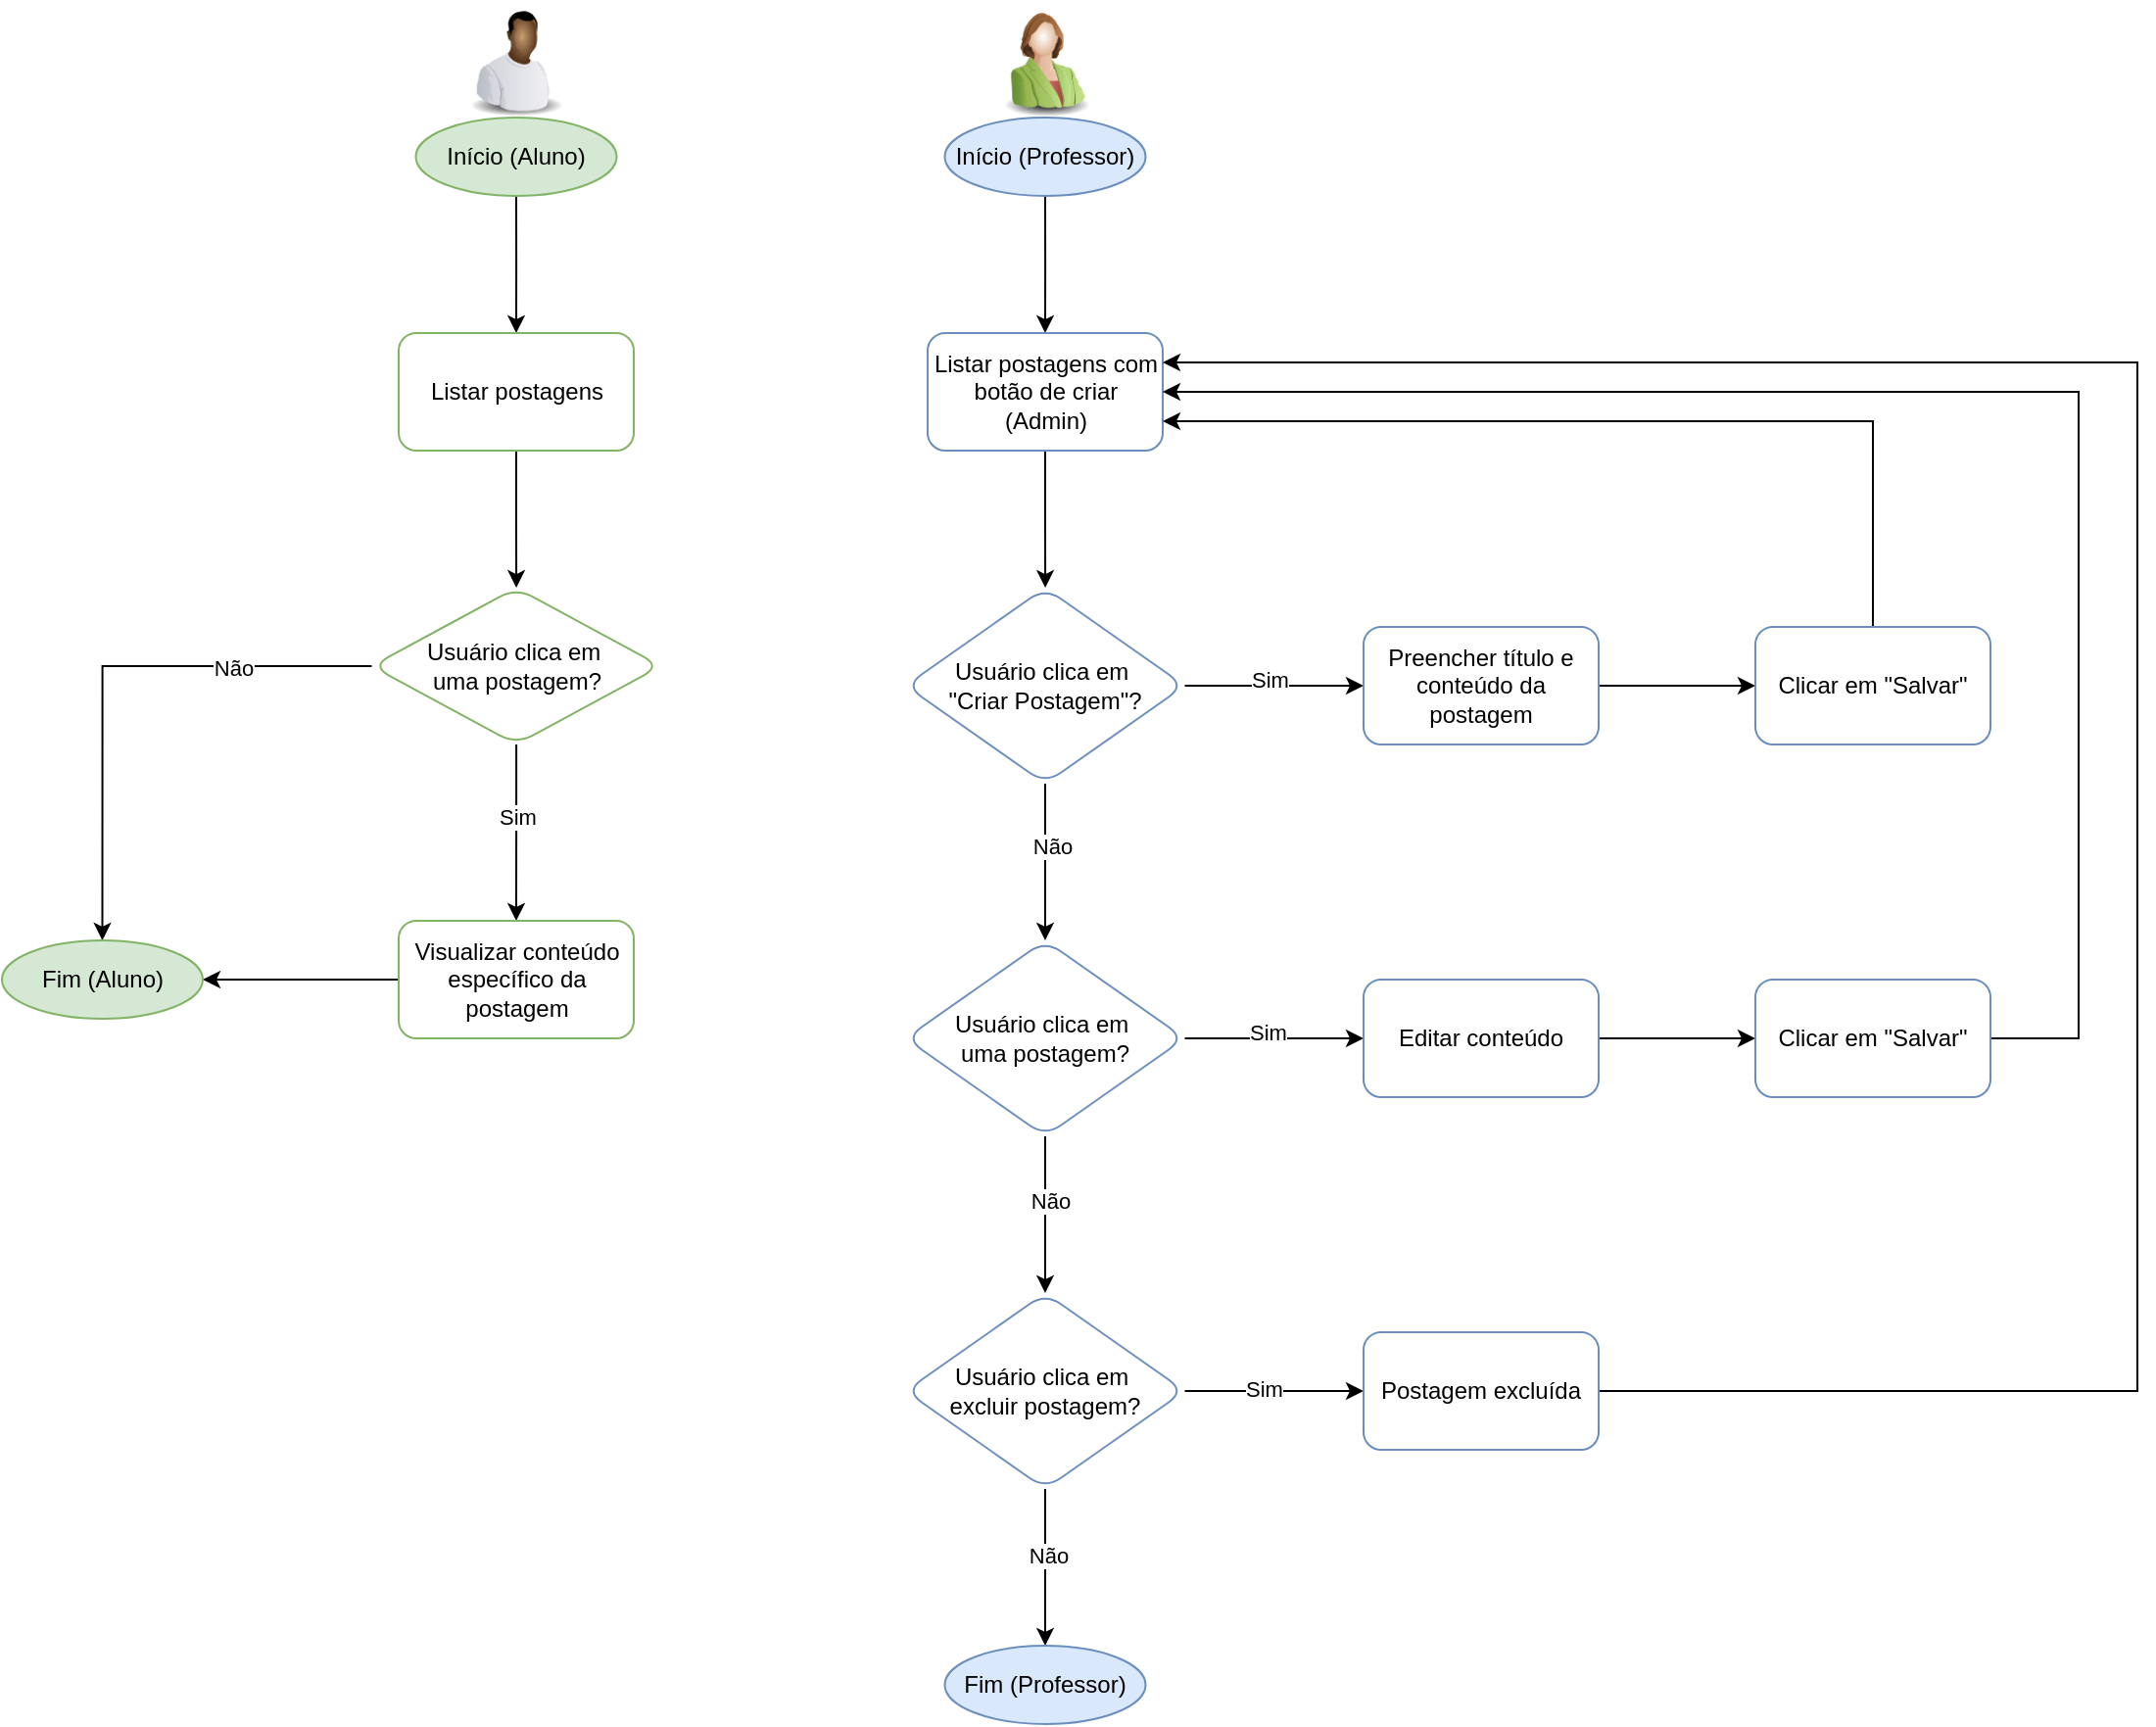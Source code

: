 <mxfile version="27.0.8">
  <diagram name="Fluxograma Blogging Educacional" id="GyOgarIgfizZIpYUTqgD">
    <mxGraphModel grid="0" page="0" gridSize="10" guides="1" tooltips="1" connect="1" arrows="1" fold="1" pageScale="1" pageWidth="827" pageHeight="1169" math="0" shadow="0">
      <root>
        <mxCell id="0" />
        <mxCell id="1" parent="0" />
        <mxCell id="96Txwv89hsJyrgBT2bkN-18" style="edgeStyle=orthogonalEdgeStyle;endArrow=block;strokeColor=#2980b9;" edge="1" parent="1" />
        <mxCell id="96Txwv89hsJyrgBT2bkN-19" style="edgeStyle=orthogonalEdgeStyle;endArrow=block;strokeColor=#2980b9;" edge="1" parent="1" />
        <mxCell id="96Txwv89hsJyrgBT2bkN-20" style="edgeStyle=orthogonalEdgeStyle;endArrow=block;strokeColor=#2980b9;" edge="1" parent="1" />
        <mxCell id="96Txwv89hsJyrgBT2bkN-21" style="edgeStyle=orthogonalEdgeStyle;endArrow=block;strokeColor=#2980b9;" edge="1" parent="1" />
        <mxCell id="96Txwv89hsJyrgBT2bkN-22" style="edgeStyle=orthogonalEdgeStyle;endArrow=block;strokeColor=#2980b9;" edge="1" parent="1" />
        <mxCell id="96Txwv89hsJyrgBT2bkN-23" style="edgeStyle=orthogonalEdgeStyle;endArrow=block;strokeColor=#2980b9;" edge="1" parent="1" />
        <mxCell id="96Txwv89hsJyrgBT2bkN-24" style="edgeStyle=orthogonalEdgeStyle;endArrow=block;strokeColor=#2980b9;" edge="1" parent="1" />
        <mxCell id="96Txwv89hsJyrgBT2bkN-25" style="edgeStyle=orthogonalEdgeStyle;endArrow=block;strokeColor=#2980b9;" edge="1" parent="1" />
        <mxCell id="96Txwv89hsJyrgBT2bkN-26" value="" style="image;html=1;image=img/lib/clip_art/people/Suit_Woman_Green_128x128.png" vertex="1" parent="1">
          <mxGeometry x="360" y="-140" width="65" height="60" as="geometry" />
        </mxCell>
        <mxCell id="96Txwv89hsJyrgBT2bkN-27" value="" style="image;html=1;image=img/lib/clip_art/people/Worker_Black_128x128.png" vertex="1" parent="1">
          <mxGeometry x="92.5" y="-140" width="60" height="60" as="geometry" />
        </mxCell>
        <mxCell id="96Txwv89hsJyrgBT2bkN-54" value="" style="edgeStyle=orthogonalEdgeStyle;rounded=0;orthogonalLoop=1;jettySize=auto;html=1;" edge="1" parent="1" source="96Txwv89hsJyrgBT2bkN-30" target="96Txwv89hsJyrgBT2bkN-52">
          <mxGeometry relative="1" as="geometry" />
        </mxCell>
        <mxCell id="96Txwv89hsJyrgBT2bkN-30" value="Início (Professor)" style="ellipse;whiteSpace=wrap;html=1;fillColor=#dae8fc;strokeColor=#6c8ebf;" vertex="1" parent="1">
          <mxGeometry x="341.25" y="-80" width="102.5" height="40" as="geometry" />
        </mxCell>
        <mxCell id="96Txwv89hsJyrgBT2bkN-33" value="" style="edgeStyle=orthogonalEdgeStyle;rounded=0;orthogonalLoop=1;jettySize=auto;html=1;" edge="1" parent="1" source="96Txwv89hsJyrgBT2bkN-31" target="96Txwv89hsJyrgBT2bkN-32">
          <mxGeometry relative="1" as="geometry" />
        </mxCell>
        <mxCell id="96Txwv89hsJyrgBT2bkN-31" value="Início (Aluno)" style="ellipse;whiteSpace=wrap;html=1;fillColor=#d5e8d4;strokeColor=#82b366;" vertex="1" parent="1">
          <mxGeometry x="71.25" y="-80" width="102.5" height="40" as="geometry" />
        </mxCell>
        <mxCell id="96Txwv89hsJyrgBT2bkN-40" value="" style="edgeStyle=orthogonalEdgeStyle;rounded=0;orthogonalLoop=1;jettySize=auto;html=1;" edge="1" parent="1" source="96Txwv89hsJyrgBT2bkN-32" target="96Txwv89hsJyrgBT2bkN-35">
          <mxGeometry relative="1" as="geometry" />
        </mxCell>
        <mxCell id="96Txwv89hsJyrgBT2bkN-32" value="Listar postagens" style="rounded=1;whiteSpace=wrap;html=1;strokeColor=#82B366;" vertex="1" parent="1">
          <mxGeometry x="62.5" y="30" width="120" height="60" as="geometry" />
        </mxCell>
        <mxCell id="96Txwv89hsJyrgBT2bkN-42" value="" style="edgeStyle=orthogonalEdgeStyle;rounded=0;orthogonalLoop=1;jettySize=auto;html=1;" edge="1" parent="1" source="96Txwv89hsJyrgBT2bkN-35" target="96Txwv89hsJyrgBT2bkN-41">
          <mxGeometry relative="1" as="geometry" />
        </mxCell>
        <mxCell id="96Txwv89hsJyrgBT2bkN-43" value="Sim" style="edgeLabel;html=1;align=center;verticalAlign=middle;resizable=0;points=[];" connectable="0" vertex="1" parent="96Txwv89hsJyrgBT2bkN-42">
          <mxGeometry x="-0.181" relative="1" as="geometry">
            <mxPoint as="offset" />
          </mxGeometry>
        </mxCell>
        <mxCell id="96Txwv89hsJyrgBT2bkN-48" style="edgeStyle=orthogonalEdgeStyle;rounded=0;orthogonalLoop=1;jettySize=auto;html=1;entryX=0.5;entryY=0;entryDx=0;entryDy=0;" edge="1" parent="1" source="96Txwv89hsJyrgBT2bkN-35" target="96Txwv89hsJyrgBT2bkN-46">
          <mxGeometry relative="1" as="geometry" />
        </mxCell>
        <mxCell id="96Txwv89hsJyrgBT2bkN-49" value="Não" style="edgeLabel;html=1;align=center;verticalAlign=middle;resizable=0;points=[];" connectable="0" vertex="1" parent="96Txwv89hsJyrgBT2bkN-48">
          <mxGeometry x="-0.486" y="1" relative="1" as="geometry">
            <mxPoint as="offset" />
          </mxGeometry>
        </mxCell>
        <mxCell id="96Txwv89hsJyrgBT2bkN-35" value="Usuário clica em&amp;nbsp;&lt;div&gt;&lt;span style=&quot;background-color: transparent; color: light-dark(rgb(0, 0, 0), rgb(255, 255, 255));&quot;&gt;uma postagem?&lt;/span&gt;&lt;/div&gt;" style="rhombus;whiteSpace=wrap;html=1;rounded=1;strokeColor=#82B366;" vertex="1" parent="1">
          <mxGeometry x="48.75" y="160" width="147.5" height="80" as="geometry" />
        </mxCell>
        <mxCell id="96Txwv89hsJyrgBT2bkN-47" value="" style="edgeStyle=orthogonalEdgeStyle;rounded=0;orthogonalLoop=1;jettySize=auto;html=1;" edge="1" parent="1" source="96Txwv89hsJyrgBT2bkN-41" target="96Txwv89hsJyrgBT2bkN-46">
          <mxGeometry relative="1" as="geometry" />
        </mxCell>
        <mxCell id="96Txwv89hsJyrgBT2bkN-41" value="Visualizar conteúdo específico da postagem" style="rounded=1;whiteSpace=wrap;html=1;strokeColor=#82B366;" vertex="1" parent="1">
          <mxGeometry x="62.5" y="330" width="120" height="60" as="geometry" />
        </mxCell>
        <mxCell id="96Txwv89hsJyrgBT2bkN-46" value="Fim (Aluno)" style="ellipse;whiteSpace=wrap;html=1;fillColor=#d5e8d4;strokeColor=#82b366;" vertex="1" parent="1">
          <mxGeometry x="-140" y="340" width="102.5" height="40" as="geometry" />
        </mxCell>
        <mxCell id="96Txwv89hsJyrgBT2bkN-56" value="" style="edgeStyle=orthogonalEdgeStyle;rounded=0;orthogonalLoop=1;jettySize=auto;html=1;" edge="1" parent="1" source="96Txwv89hsJyrgBT2bkN-52" target="96Txwv89hsJyrgBT2bkN-55">
          <mxGeometry relative="1" as="geometry" />
        </mxCell>
        <mxCell id="96Txwv89hsJyrgBT2bkN-52" value="Listar postagens com botão de criar (Admin)" style="rounded=1;whiteSpace=wrap;html=1;strokeColor=#6C8EBF;" vertex="1" parent="1">
          <mxGeometry x="332.5" y="30" width="120" height="60" as="geometry" />
        </mxCell>
        <mxCell id="96Txwv89hsJyrgBT2bkN-58" value="" style="edgeStyle=orthogonalEdgeStyle;rounded=0;orthogonalLoop=1;jettySize=auto;html=1;" edge="1" parent="1" source="96Txwv89hsJyrgBT2bkN-55" target="96Txwv89hsJyrgBT2bkN-57">
          <mxGeometry relative="1" as="geometry" />
        </mxCell>
        <mxCell id="96Txwv89hsJyrgBT2bkN-62" value="Sim" style="edgeLabel;html=1;align=center;verticalAlign=middle;resizable=0;points=[];" connectable="0" vertex="1" parent="96Txwv89hsJyrgBT2bkN-58">
          <mxGeometry x="-0.071" y="3" relative="1" as="geometry">
            <mxPoint as="offset" />
          </mxGeometry>
        </mxCell>
        <mxCell id="96Txwv89hsJyrgBT2bkN-64" value="" style="edgeStyle=orthogonalEdgeStyle;rounded=0;orthogonalLoop=1;jettySize=auto;html=1;" edge="1" parent="1" source="96Txwv89hsJyrgBT2bkN-55" target="96Txwv89hsJyrgBT2bkN-63">
          <mxGeometry relative="1" as="geometry" />
        </mxCell>
        <mxCell id="96Txwv89hsJyrgBT2bkN-65" value="Não" style="edgeLabel;html=1;align=center;verticalAlign=middle;resizable=0;points=[];" connectable="0" vertex="1" parent="96Txwv89hsJyrgBT2bkN-64">
          <mxGeometry x="-0.213" y="3" relative="1" as="geometry">
            <mxPoint as="offset" />
          </mxGeometry>
        </mxCell>
        <mxCell id="96Txwv89hsJyrgBT2bkN-55" value="Usuário clica em&amp;nbsp;&lt;div&gt;&quot;Criar Postagem&quot;?&lt;/div&gt;" style="rhombus;whiteSpace=wrap;html=1;strokeColor=#6C8EBF;rounded=1;" vertex="1" parent="1">
          <mxGeometry x="321.25" y="160" width="142.5" height="100" as="geometry" />
        </mxCell>
        <mxCell id="96Txwv89hsJyrgBT2bkN-60" value="" style="edgeStyle=orthogonalEdgeStyle;rounded=0;orthogonalLoop=1;jettySize=auto;html=1;" edge="1" parent="1" source="96Txwv89hsJyrgBT2bkN-57" target="96Txwv89hsJyrgBT2bkN-59">
          <mxGeometry relative="1" as="geometry" />
        </mxCell>
        <mxCell id="96Txwv89hsJyrgBT2bkN-57" value="Preencher título e conteúdo da postagem" style="whiteSpace=wrap;html=1;strokeColor=#6C8EBF;rounded=1;" vertex="1" parent="1">
          <mxGeometry x="555" y="180" width="120" height="60" as="geometry" />
        </mxCell>
        <mxCell id="96Txwv89hsJyrgBT2bkN-73" style="edgeStyle=orthogonalEdgeStyle;rounded=0;orthogonalLoop=1;jettySize=auto;html=1;entryX=1;entryY=0.75;entryDx=0;entryDy=0;" edge="1" parent="1" source="96Txwv89hsJyrgBT2bkN-59" target="96Txwv89hsJyrgBT2bkN-52">
          <mxGeometry relative="1" as="geometry">
            <Array as="points">
              <mxPoint x="815" y="75" />
            </Array>
          </mxGeometry>
        </mxCell>
        <mxCell id="96Txwv89hsJyrgBT2bkN-59" value="Clicar em &quot;Salvar&quot;" style="whiteSpace=wrap;html=1;strokeColor=#6C8EBF;rounded=1;" vertex="1" parent="1">
          <mxGeometry x="755" y="180" width="120" height="60" as="geometry" />
        </mxCell>
        <mxCell id="96Txwv89hsJyrgBT2bkN-69" value="" style="edgeStyle=orthogonalEdgeStyle;rounded=0;orthogonalLoop=1;jettySize=auto;html=1;" edge="1" parent="1" source="96Txwv89hsJyrgBT2bkN-63" target="96Txwv89hsJyrgBT2bkN-68">
          <mxGeometry relative="1" as="geometry" />
        </mxCell>
        <mxCell id="96Txwv89hsJyrgBT2bkN-76" value="Sim" style="edgeLabel;html=1;align=center;verticalAlign=middle;resizable=0;points=[];" connectable="0" vertex="1" parent="96Txwv89hsJyrgBT2bkN-69">
          <mxGeometry x="-0.082" y="3" relative="1" as="geometry">
            <mxPoint as="offset" />
          </mxGeometry>
        </mxCell>
        <mxCell id="96Txwv89hsJyrgBT2bkN-78" value="" style="edgeStyle=orthogonalEdgeStyle;rounded=0;orthogonalLoop=1;jettySize=auto;html=1;" edge="1" parent="1" source="96Txwv89hsJyrgBT2bkN-63" target="96Txwv89hsJyrgBT2bkN-77">
          <mxGeometry relative="1" as="geometry" />
        </mxCell>
        <mxCell id="96Txwv89hsJyrgBT2bkN-82" value="Não" style="edgeLabel;html=1;align=center;verticalAlign=middle;resizable=0;points=[];" connectable="0" vertex="1" parent="96Txwv89hsJyrgBT2bkN-78">
          <mxGeometry x="-0.16" y="2" relative="1" as="geometry">
            <mxPoint y="-1" as="offset" />
          </mxGeometry>
        </mxCell>
        <mxCell id="96Txwv89hsJyrgBT2bkN-63" value="Usuário clica em&amp;nbsp;&lt;div&gt;uma postagem?&lt;/div&gt;" style="rhombus;whiteSpace=wrap;html=1;strokeColor=#6C8EBF;rounded=1;" vertex="1" parent="1">
          <mxGeometry x="321.25" y="340" width="142.5" height="100" as="geometry" />
        </mxCell>
        <mxCell id="96Txwv89hsJyrgBT2bkN-71" value="" style="edgeStyle=orthogonalEdgeStyle;rounded=0;orthogonalLoop=1;jettySize=auto;html=1;" edge="1" parent="1" source="96Txwv89hsJyrgBT2bkN-68" target="96Txwv89hsJyrgBT2bkN-70">
          <mxGeometry relative="1" as="geometry" />
        </mxCell>
        <mxCell id="96Txwv89hsJyrgBT2bkN-68" value="Editar conteúdo" style="whiteSpace=wrap;html=1;strokeColor=#6C8EBF;rounded=1;" vertex="1" parent="1">
          <mxGeometry x="555" y="360" width="120" height="60" as="geometry" />
        </mxCell>
        <mxCell id="96Txwv89hsJyrgBT2bkN-75" style="edgeStyle=orthogonalEdgeStyle;rounded=0;orthogonalLoop=1;jettySize=auto;html=1;entryX=1;entryY=0.5;entryDx=0;entryDy=0;" edge="1" parent="1" source="96Txwv89hsJyrgBT2bkN-70" target="96Txwv89hsJyrgBT2bkN-52">
          <mxGeometry relative="1" as="geometry">
            <Array as="points">
              <mxPoint x="920" y="390" />
              <mxPoint x="920" y="60" />
            </Array>
          </mxGeometry>
        </mxCell>
        <mxCell id="96Txwv89hsJyrgBT2bkN-70" value="Clicar em &quot;Salvar&quot;" style="whiteSpace=wrap;html=1;strokeColor=#6C8EBF;rounded=1;" vertex="1" parent="1">
          <mxGeometry x="755" y="360" width="120" height="60" as="geometry" />
        </mxCell>
        <mxCell id="96Txwv89hsJyrgBT2bkN-80" value="" style="edgeStyle=orthogonalEdgeStyle;rounded=0;orthogonalLoop=1;jettySize=auto;html=1;" edge="1" parent="1" source="96Txwv89hsJyrgBT2bkN-77" target="96Txwv89hsJyrgBT2bkN-79">
          <mxGeometry relative="1" as="geometry" />
        </mxCell>
        <mxCell id="96Txwv89hsJyrgBT2bkN-81" value="Sim" style="edgeLabel;html=1;align=center;verticalAlign=middle;resizable=0;points=[];" connectable="0" vertex="1" parent="96Txwv89hsJyrgBT2bkN-80">
          <mxGeometry x="-0.11" y="1" relative="1" as="geometry">
            <mxPoint x="-1" as="offset" />
          </mxGeometry>
        </mxCell>
        <mxCell id="96Txwv89hsJyrgBT2bkN-85" value="" style="edgeStyle=orthogonalEdgeStyle;rounded=0;orthogonalLoop=1;jettySize=auto;html=1;" edge="1" parent="1" source="96Txwv89hsJyrgBT2bkN-77" target="96Txwv89hsJyrgBT2bkN-84">
          <mxGeometry relative="1" as="geometry" />
        </mxCell>
        <mxCell id="96Txwv89hsJyrgBT2bkN-86" value="Não" style="edgeLabel;html=1;align=center;verticalAlign=middle;resizable=0;points=[];" connectable="0" vertex="1" parent="96Txwv89hsJyrgBT2bkN-85">
          <mxGeometry x="-0.156" y="1" relative="1" as="geometry">
            <mxPoint as="offset" />
          </mxGeometry>
        </mxCell>
        <mxCell id="96Txwv89hsJyrgBT2bkN-77" value="Usuário clica em&amp;nbsp;&lt;div&gt;excluir postagem?&lt;/div&gt;" style="rhombus;whiteSpace=wrap;html=1;strokeColor=#6C8EBF;rounded=1;" vertex="1" parent="1">
          <mxGeometry x="321.25" y="520" width="142.5" height="100" as="geometry" />
        </mxCell>
        <mxCell id="96Txwv89hsJyrgBT2bkN-83" style="edgeStyle=orthogonalEdgeStyle;rounded=0;orthogonalLoop=1;jettySize=auto;html=1;entryX=1;entryY=0.25;entryDx=0;entryDy=0;" edge="1" parent="1" source="96Txwv89hsJyrgBT2bkN-79" target="96Txwv89hsJyrgBT2bkN-52">
          <mxGeometry relative="1" as="geometry">
            <Array as="points">
              <mxPoint x="950" y="570" />
              <mxPoint x="950" y="45" />
            </Array>
          </mxGeometry>
        </mxCell>
        <mxCell id="96Txwv89hsJyrgBT2bkN-79" value="Postagem excluída" style="whiteSpace=wrap;html=1;strokeColor=#6C8EBF;rounded=1;" vertex="1" parent="1">
          <mxGeometry x="555" y="540" width="120" height="60" as="geometry" />
        </mxCell>
        <mxCell id="96Txwv89hsJyrgBT2bkN-84" value="Fim (Professor)" style="ellipse;whiteSpace=wrap;html=1;fillColor=#dae8fc;strokeColor=#6c8ebf;" vertex="1" parent="1">
          <mxGeometry x="341.25" y="700" width="102.5" height="40" as="geometry" />
        </mxCell>
      </root>
    </mxGraphModel>
  </diagram>
</mxfile>
